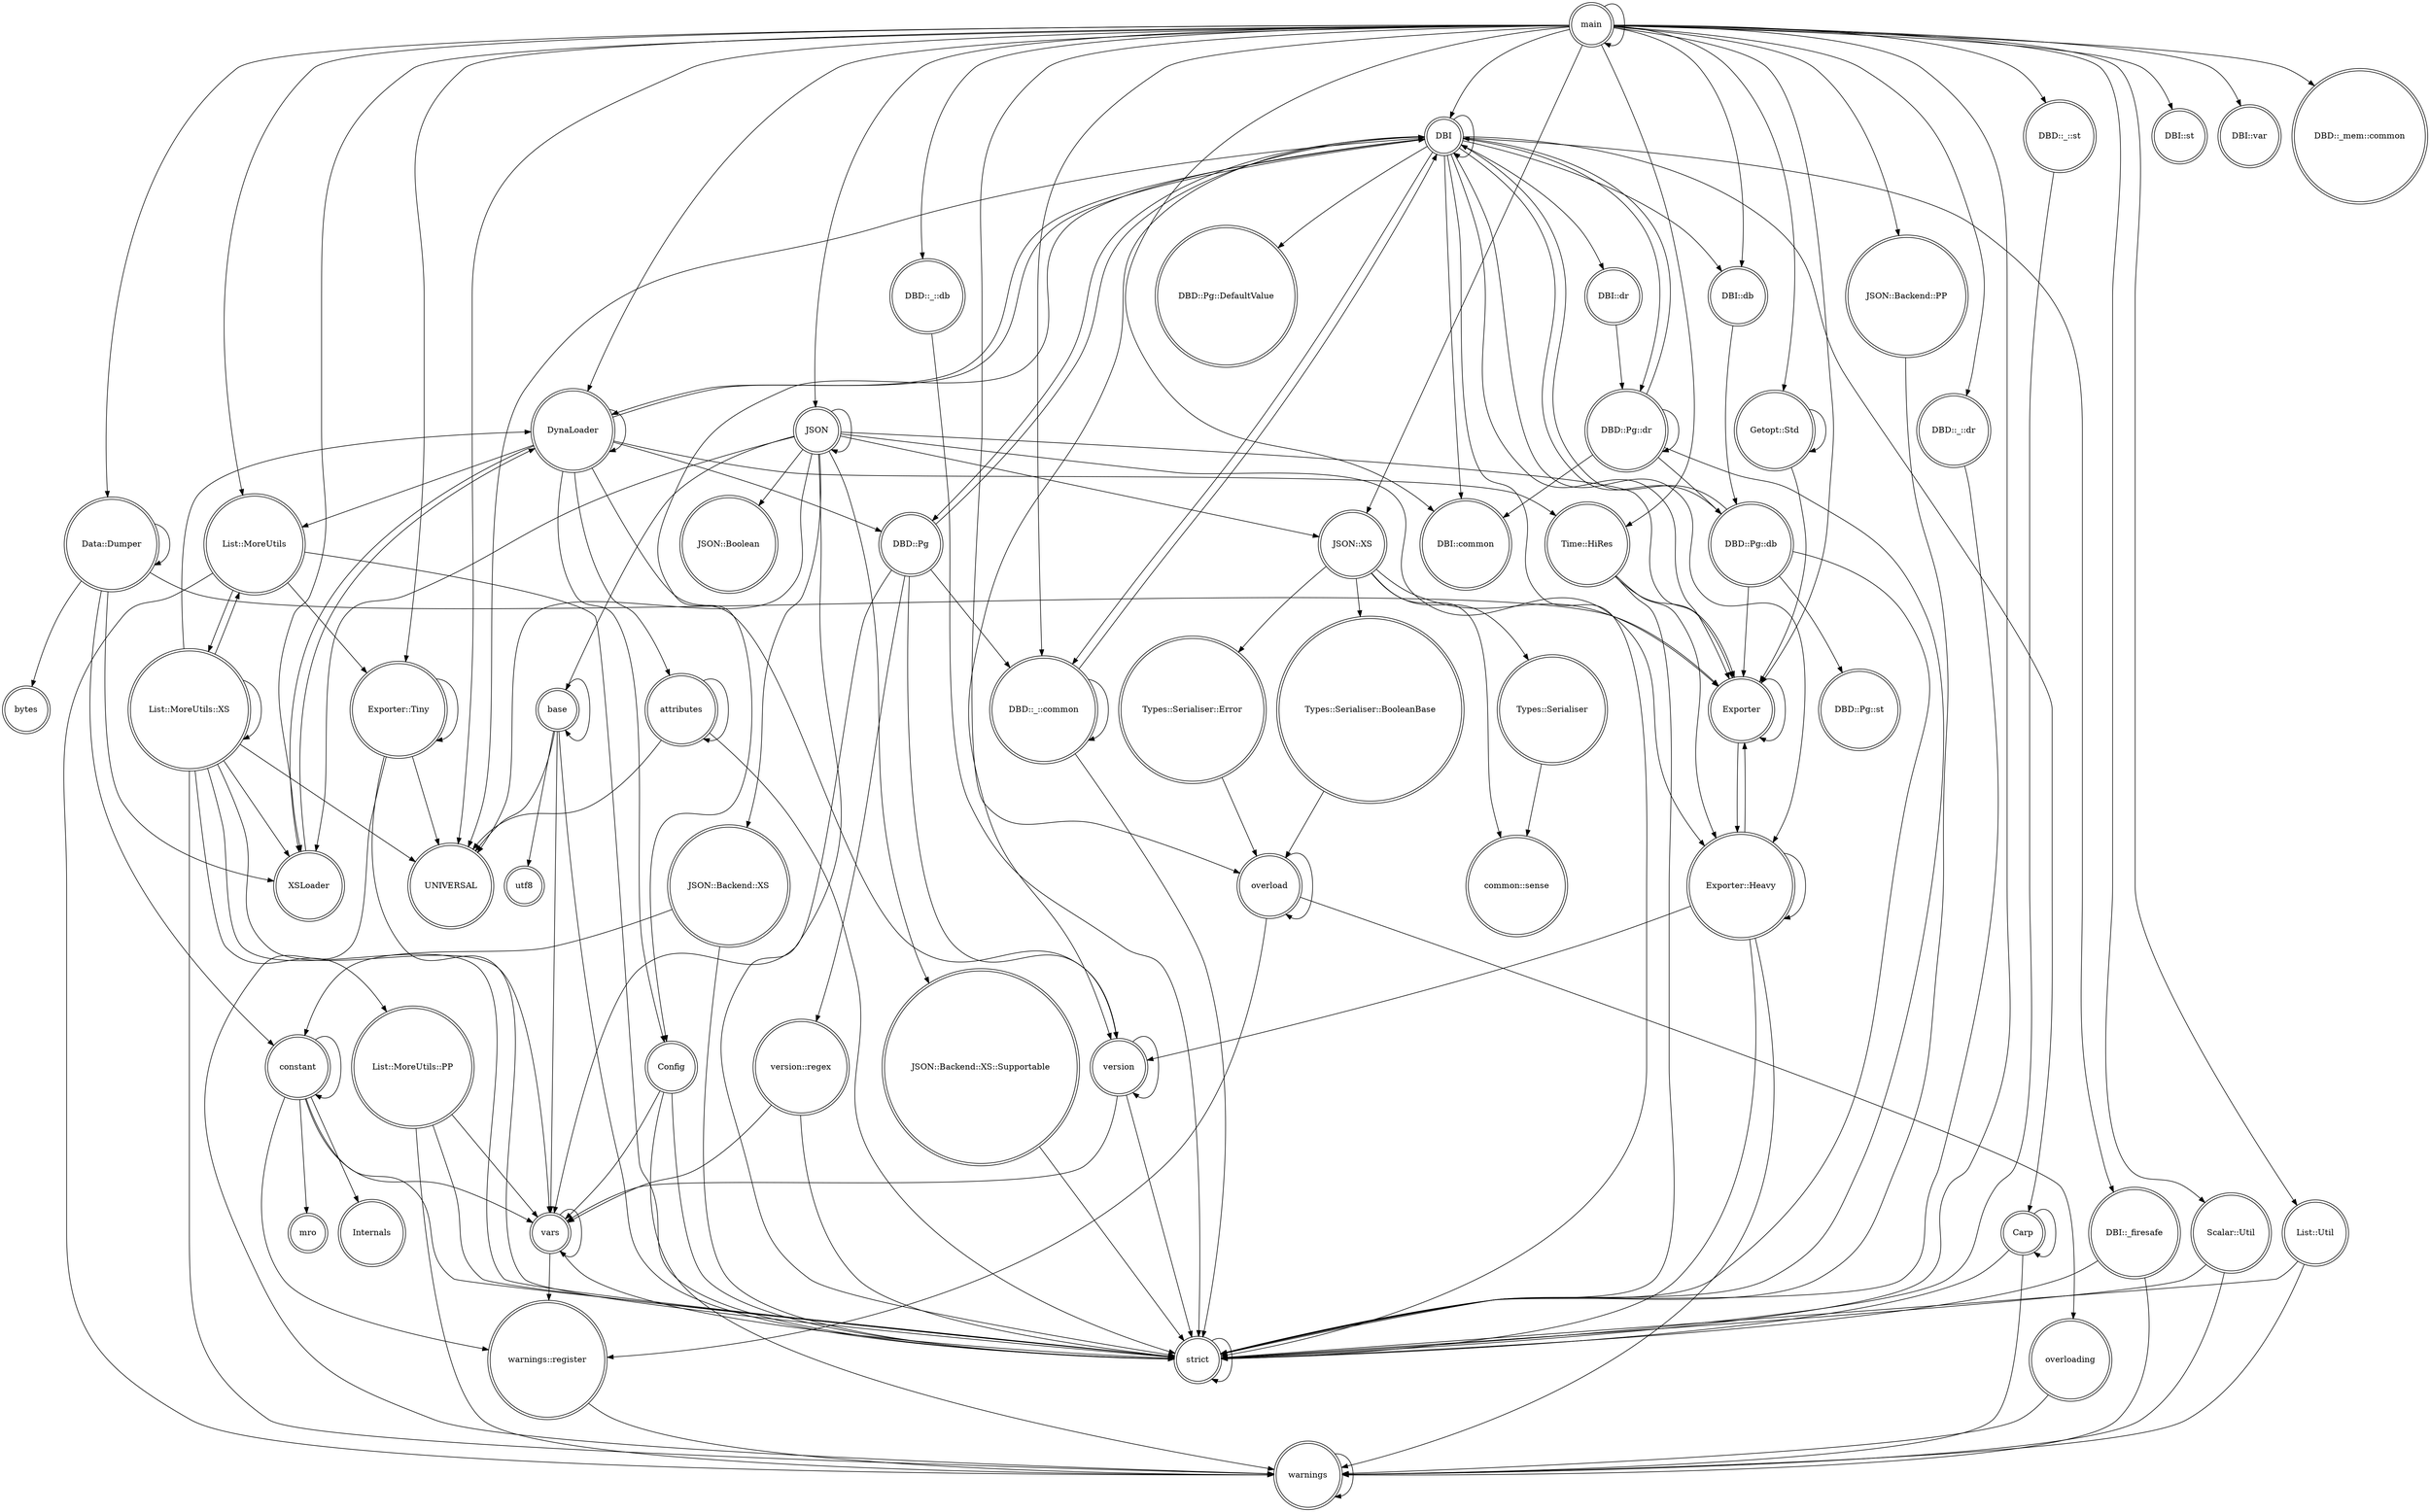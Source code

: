 digraph {
graph [overlap=false]
node [shape=doublecircle];
"DBI" -> "DBD::Pg::DefaultValue";
"constant" -> "constant";
"JSON::Backend::XS" -> "constant";
"JSON::Backend::PP" -> "strict";
"DBI" -> "DBI::dr";
"main" -> "DBI";
"main" -> "List::MoreUtils";
"attributes" -> "UNIVERSAL";
"main" -> "XSLoader";
"warnings::register" -> "warnings";
"DBI" -> "Carp";
"List::MoreUtils::XS" -> "vars";
"Data::Dumper" -> "Exporter";
"List::MoreUtils" -> "strict";
"DBI" -> "Config";
"DBD::_::db" -> "strict";
"DBD::Pg" -> "version";
"main" -> "DBI::db";
"base" -> "vars";
"Scalar::Util" -> "strict";
"Exporter::Tiny" -> "Exporter::Tiny";
"DBD::Pg" -> "version::regex";
"Exporter::Heavy" -> "Exporter::Heavy";
"Carp" -> "warnings";
"main" -> "JSON::Backend::PP";
"main" -> "Time::HiRes";
"List::MoreUtils::PP" -> "vars";
"Time::HiRes" -> "Exporter::Heavy";
"Config" -> "strict";
"overload" -> "overload";
"Getopt::Std" -> "Exporter";
"DBD::_::common" -> "DBI";
"JSON" -> "strict";
"main" -> "DBD::_::dr";
"DBI" -> "DBD::_::common";
"main" -> "DBD::_::db";
"warnings" -> "warnings";
"base" -> "base";
"base" -> "strict";
"List::MoreUtils" -> "Exporter::Tiny";
"attributes" -> "attributes";
"DBD::Pg::dr" -> "DBI::common";
"constant" -> "vars";
"DBD::Pg::dr" -> "DBD::Pg::db";
"vars" -> "vars";
"DBD::_::dr" -> "strict";
"DBD::Pg::db" -> "DBI";
"JSON::XS" -> "Exporter";
"main" -> "JSON";
"DBI" -> "DBI::db";
"constant" -> "mro";
"DynaLoader" -> "version";
"List::MoreUtils" -> "List::MoreUtils::XS";
"List::MoreUtils::XS" -> "List::MoreUtils::XS";
"DynaLoader" -> "attributes";
"Types::Serialiser::Error" -> "overload";
"Time::HiRes" -> "Exporter";
"XSLoader" -> "DynaLoader";
"List::MoreUtils::PP" -> "strict";
"Exporter::Heavy" -> "Exporter";
"JSON::XS" -> "common::sense";
"DBD::_::common" -> "DBD::_::common";
"List::MoreUtils::XS" -> "strict";
"constant" -> "Internals";
"Data::Dumper" -> "Data::Dumper";
"JSON::Backend::XS" -> "strict";
"DBI" -> "DynaLoader";
"main" -> "DBD::_::common";
"Exporter::Heavy" -> "version";
"JSON" -> "XSLoader";
"DBD::Pg::dr" -> "DBI";
"Getopt::Std" -> "Getopt::Std";
"Config" -> "vars";
"Data::Dumper" -> "bytes";
"strict" -> "strict";
"List::MoreUtils::PP" -> "warnings";
"main" -> "UNIVERSAL";
"JSON::XS" -> "Types::Serialiser::Error";
"main" -> "main";
"DBI" -> "DBD::Pg::dr";
"main" -> "List::Util";
"main" -> "DBI::st";
"DBI" -> "DBI::_firesafe";
"main" -> "DBI::var";
"Carp" -> "strict";
"main" -> "Exporter::Tiny";
"JSON::Backend::XS::Supportable" -> "strict";
"JSON" -> "Exporter";
"DBD::Pg" -> "vars";
"DynaLoader" -> "Time::HiRes";
"main" -> "DBD::_mem::common";
"DynaLoader" -> "DBI";
"DBI" -> "DBD::Pg";
"DBI::_firesafe" -> "strict";
"main" -> "Data::Dumper";
"main" -> "DBI::common";
"Exporter" -> "Exporter::Heavy";
"List::MoreUtils::XS" -> "List::MoreUtils::PP";
"DBD::Pg::db" -> "Exporter";
"DynaLoader" -> "DynaLoader";
"DBD::Pg::db" -> "strict";
"main" -> "overload";
"version" -> "version";
"base" -> "utf8";
"JSON" -> "UNIVERSAL";
"DBD::_::common" -> "strict";
"Exporter::Tiny" -> "strict";
"Carp" -> "Carp";
"DBI" -> "strict";
"DBI::db" -> "DBD::Pg::db";
"main" -> "DBD::_::st";
"main" -> "strict";
"Data::Dumper" -> "XSLoader";
"Exporter::Tiny" -> "warnings";
"JSON" -> "base";
"DBD::Pg::dr" -> "DBD::Pg::dr";
"DynaLoader" -> "DBD::Pg";
"JSON::XS" -> "Types::Serialiser::BooleanBase";
"DBD::Pg" -> "DBI";
"DBD::Pg::dr" -> "strict";
"version::regex" -> "vars";
"main" -> "JSON::XS";
"Data::Dumper" -> "constant";
"DBI::_firesafe" -> "warnings";
"version" -> "vars";
"JSON" -> "JSON::Boolean";
"List::Util" -> "strict";
"DBI" -> "UNIVERSAL";
"DynaLoader" -> "XSLoader";
"List::MoreUtils::XS" -> "XSLoader";
"Time::HiRes" -> "strict";
"JSON" -> "JSON";
"version::regex" -> "strict";
"overloading" -> "warnings";
"List::MoreUtils::XS" -> "UNIVERSAL";
"main" -> "DynaLoader";
"version" -> "strict";
"Config" -> "warnings";
"JSON::XS" -> "Types::Serialiser";
"List::MoreUtils::XS" -> "List::MoreUtils";
"DBI" -> "Exporter::Heavy";
"JSON" -> "JSON::XS";
"overload" -> "overloading";
"DynaLoader" -> "Config";
"Exporter::Heavy" -> "warnings";
"List::MoreUtils::XS" -> "DynaLoader";
"vars" -> "strict";
"main" -> "Getopt::Std";
"Exporter::Tiny" -> "UNIVERSAL";
"DBI" -> "DBI";
"JSON" -> "JSON::Backend::XS::Supportable";
"attributes" -> "strict";
"Scalar::Util" -> "warnings";
"Exporter::Heavy" -> "strict";
"DBD::Pg" -> "DBD::_::common";
"Types::Serialiser::BooleanBase" -> "overload";
"vars" -> "warnings::register";
"overload" -> "warnings::register";
"DBI" -> "DBI::common";
"Types::Serialiser" -> "common::sense";
"DynaLoader" -> "List::MoreUtils";
"DBI" -> "DBD::Pg::db";
"DBD::_::st" -> "strict";
"constant" -> "strict";
"main" -> "Exporter";
"List::Util" -> "warnings";
"DBI" -> "version";
"DBI" -> "Exporter";
"main" -> "Scalar::Util";
"List::MoreUtils" -> "warnings";
"constant" -> "warnings::register";
"DBD::Pg::db" -> "DBD::Pg::st";
"base" -> "UNIVERSAL";
"DBI::dr" -> "DBD::Pg::dr";
"JSON" -> "JSON::Backend::XS";
"Exporter" -> "Exporter";
"JSON" -> "Exporter::Heavy";
"List::MoreUtils::XS" -> "warnings";
}
